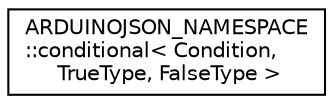 digraph "Graphical Class Hierarchy"
{
 // LATEX_PDF_SIZE
  edge [fontname="Helvetica",fontsize="10",labelfontname="Helvetica",labelfontsize="10"];
  node [fontname="Helvetica",fontsize="10",shape=record];
  rankdir="LR";
  Node0 [label="ARDUINOJSON_NAMESPACE\l::conditional\< Condition,\l TrueType, FalseType \>",height=0.2,width=0.4,color="black", fillcolor="white", style="filled",URL="$structARDUINOJSON__NAMESPACE_1_1conditional.html",tooltip=" "];
}
